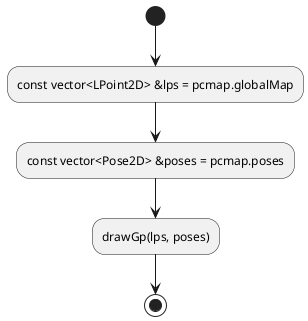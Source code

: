 @startuml

/'
    draw map and trajectory
    input: const PointCloudMap &pcmap
'/

(*) --> "const vector<LPoint2D> &lps = pcmap.globalMap"
--> "const vector<Pose2D> &poses = pcmap.poses"
--> "drawGp(lps, poses)"
--> (*)

@enduml